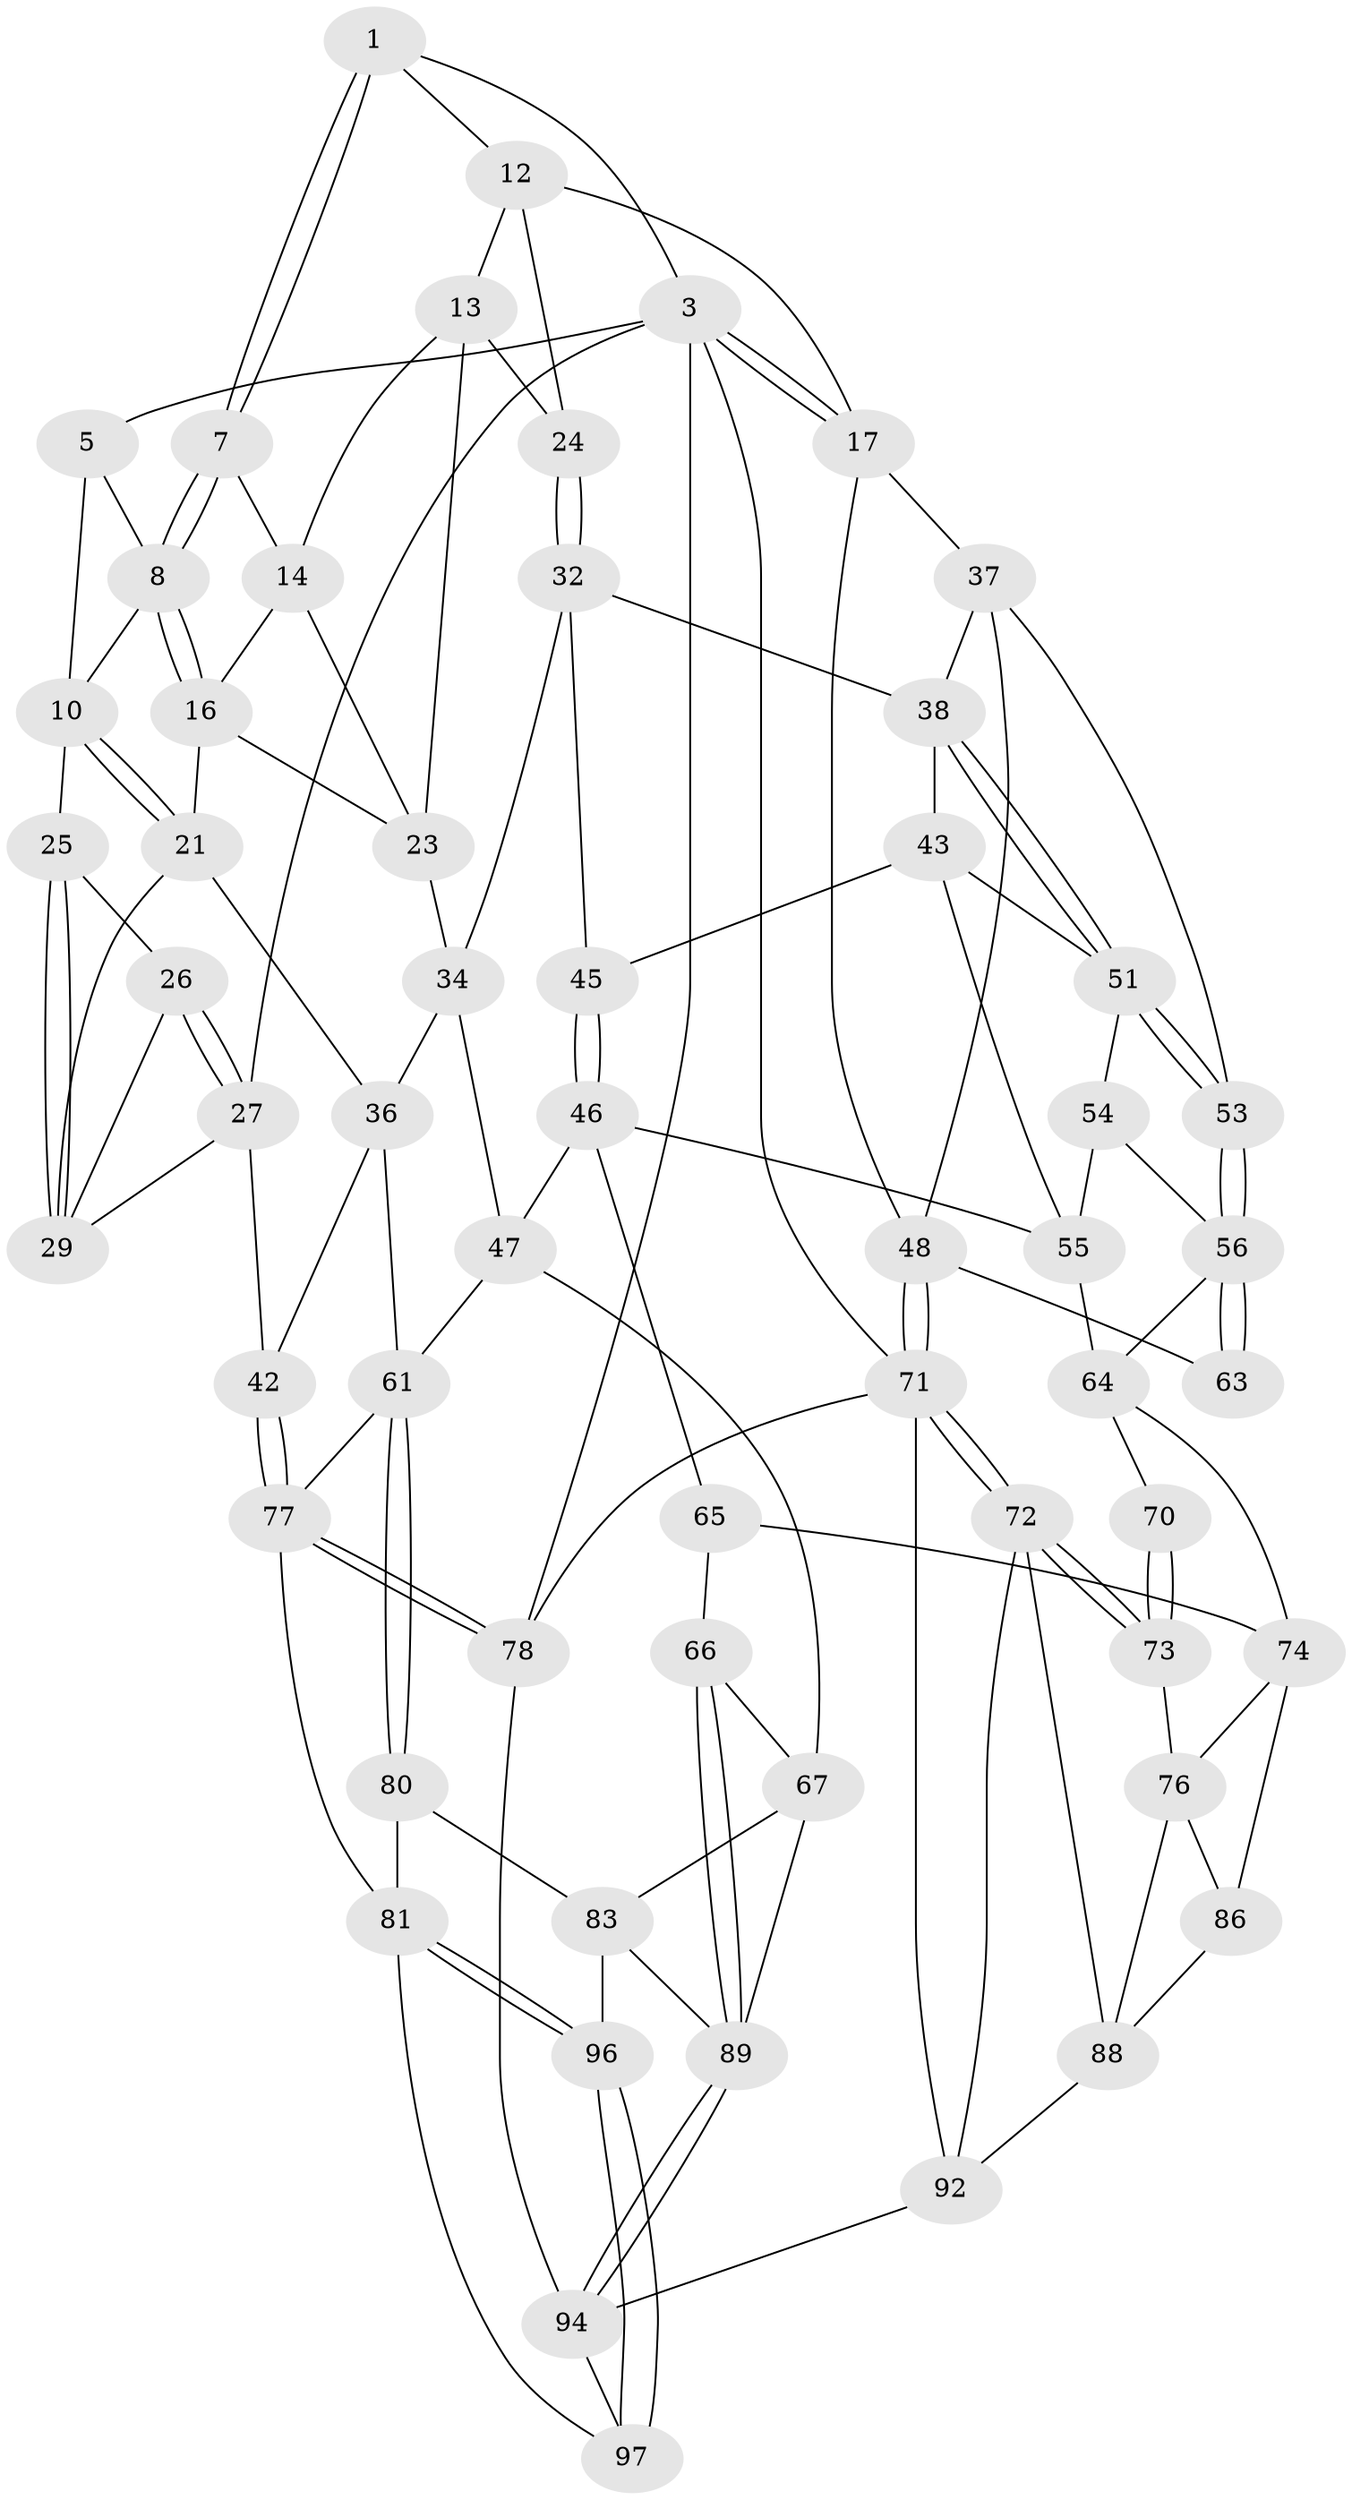 // original degree distribution, {3: 0.030612244897959183, 4: 0.25510204081632654, 6: 0.25510204081632654, 5: 0.45918367346938777}
// Generated by graph-tools (version 1.1) at 2025/11/02/27/25 16:11:58]
// undirected, 58 vertices, 131 edges
graph export_dot {
graph [start="1"]
  node [color=gray90,style=filled];
  1 [pos="+0.5044288862458162+0",super="+2"];
  3 [pos="+1+0",super="+4"];
  5 [pos="+0+0",super="+6"];
  7 [pos="+0.4587485848561886+0.11332081366308393"];
  8 [pos="+0.34551073305834473+0.11284115193462743",super="+9"];
  10 [pos="+0.234332730277114+0.14220625877499712",super="+11"];
  12 [pos="+0.7474161700408056+0",super="+19"];
  13 [pos="+0.5562404617564958+0.13363051895331987",super="+22"];
  14 [pos="+0.5051085303173267+0.12588298533078413",super="+15"];
  16 [pos="+0.34868453455720333+0.12578628205709913",super="+20"];
  17 [pos="+1+0.29202209047302513",super="+18"];
  21 [pos="+0.29204954707050557+0.3436322394982896",super="+28"];
  23 [pos="+0.453065063061027+0.254463001017197",super="+30"];
  24 [pos="+0.5792979654491642+0.24132887020127547"];
  25 [pos="+0.16393218626442857+0.15860484120194476"];
  26 [pos="+0.10223653643079164+0.20406567990780655"];
  27 [pos="+0+0",super="+40"];
  29 [pos="+0.24105254823140299+0.3330829608189277",super="+31"];
  32 [pos="+0.5757282125042595+0.33786649362229126",super="+33"];
  34 [pos="+0.501505560895782+0.3396714989333775",super="+35"];
  36 [pos="+0.2849244913607045+0.3890382051237237",super="+41"];
  37 [pos="+0.8145644951453821+0.29973808380824685",super="+50"];
  38 [pos="+0.783049536405879+0.33528868222093827",super="+39"];
  42 [pos="+0+0.4971145996345679"];
  43 [pos="+0.6083414195486525+0.46377303099760236",super="+44"];
  45 [pos="+0.4784107771305322+0.5384937677881201"];
  46 [pos="+0.4312548070248509+0.5946662729810771",super="+59"];
  47 [pos="+0.3806671224701702+0.5804901626810929",super="+60"];
  48 [pos="+1+0.5947299030663574",super="+49"];
  51 [pos="+0.7778055317891196+0.36746138235243914",super="+52"];
  53 [pos="+0.8258178134192204+0.5077707476911412"];
  54 [pos="+0.6992306694469409+0.532045136210366"];
  55 [pos="+0.6145271262153459+0.5160934902106477",super="+58"];
  56 [pos="+0.8251396912559731+0.5463295979960111",super="+57"];
  61 [pos="+0.16674722111184428+0.6668314752104356",super="+62"];
  63 [pos="+1+0.6112147066655749"];
  64 [pos="+0.7232271520161417+0.6466390053420376",super="+69"];
  65 [pos="+0.5116552862239786+0.7130022909122834"];
  66 [pos="+0.45090657332475786+0.7762856043219827"];
  67 [pos="+0.43386712550272494+0.7866759685080299",super="+68"];
  70 [pos="+1+0.6260702303662616"];
  71 [pos="+1+1",super="+95"];
  72 [pos="+0.9832071667842468+0.9084677384075296",super="+87"];
  73 [pos="+0.8599249874379317+0.7504500502877771"];
  74 [pos="+0.7637926187057993+0.7216300342133781",super="+75"];
  76 [pos="+0.7734037293482682+0.7334245831202562",super="+85"];
  77 [pos="+0+1",super="+79"];
  78 [pos="+0+1"];
  80 [pos="+0.17805593837550573+0.8275991536122418"];
  81 [pos="+0.08730848492118094+0.8879928593932297",super="+82"];
  83 [pos="+0.2879143860818454+0.8833829967526751",super="+84"];
  86 [pos="+0.5998736813388923+0.9038961142839409"];
  88 [pos="+0.7980674704897986+0.8750290723850174",super="+91"];
  89 [pos="+0.4440737758793195+1",super="+90"];
  92 [pos="+0.5863502550415511+1",super="+93"];
  94 [pos="+0.5211584557473717+1",super="+98"];
  96 [pos="+0.2054912225061336+0.9410492429115652"];
  97 [pos="+0.1894251766868229+1"];
  1 -- 7;
  1 -- 7;
  1 -- 3;
  1 -- 12;
  3 -- 17;
  3 -- 17;
  3 -- 27;
  3 -- 5;
  3 -- 78;
  3 -- 71;
  5 -- 10;
  5 -- 8;
  7 -- 8;
  7 -- 8;
  7 -- 14;
  8 -- 16;
  8 -- 16;
  8 -- 10;
  10 -- 21;
  10 -- 21;
  10 -- 25;
  12 -- 13;
  12 -- 24;
  12 -- 17;
  13 -- 14;
  13 -- 24;
  13 -- 23;
  14 -- 16;
  14 -- 23;
  16 -- 21;
  16 -- 23;
  17 -- 48;
  17 -- 37;
  21 -- 29;
  21 -- 36;
  23 -- 34;
  24 -- 32;
  24 -- 32;
  25 -- 26;
  25 -- 29;
  25 -- 29;
  26 -- 27;
  26 -- 27;
  26 -- 29;
  27 -- 42;
  27 -- 29;
  32 -- 38;
  32 -- 34;
  32 -- 45;
  34 -- 36;
  34 -- 47;
  36 -- 42;
  36 -- 61;
  37 -- 38;
  37 -- 53;
  37 -- 48;
  38 -- 51;
  38 -- 51;
  38 -- 43;
  42 -- 77;
  42 -- 77;
  43 -- 45;
  43 -- 55;
  43 -- 51;
  45 -- 46;
  45 -- 46;
  46 -- 47;
  46 -- 65;
  46 -- 55;
  47 -- 67;
  47 -- 61;
  48 -- 71;
  48 -- 71;
  48 -- 63;
  51 -- 53;
  51 -- 53;
  51 -- 54;
  53 -- 56;
  53 -- 56;
  54 -- 55;
  54 -- 56;
  55 -- 64;
  56 -- 63;
  56 -- 63;
  56 -- 64;
  61 -- 80;
  61 -- 80;
  61 -- 77;
  64 -- 74;
  64 -- 70;
  65 -- 66;
  65 -- 74;
  66 -- 67;
  66 -- 89;
  66 -- 89;
  67 -- 83;
  67 -- 89;
  70 -- 73;
  70 -- 73;
  71 -- 72;
  71 -- 72;
  71 -- 78;
  71 -- 92;
  72 -- 73;
  72 -- 73;
  72 -- 88;
  72 -- 92;
  73 -- 76;
  74 -- 76;
  74 -- 86;
  76 -- 88;
  76 -- 86;
  77 -- 78;
  77 -- 78;
  77 -- 81;
  78 -- 94;
  80 -- 81;
  80 -- 83;
  81 -- 96;
  81 -- 96;
  81 -- 97;
  83 -- 96;
  83 -- 89;
  86 -- 88;
  88 -- 92;
  89 -- 94;
  89 -- 94;
  92 -- 94;
  94 -- 97;
  96 -- 97;
  96 -- 97;
}
